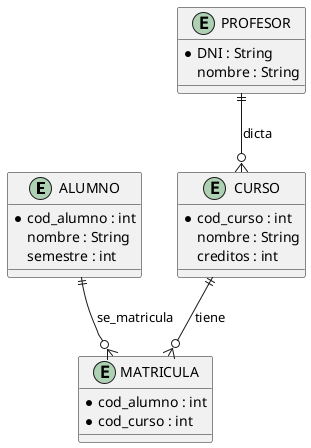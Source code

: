 @startuml
entity ALUMNO {
  *cod_alumno : int
  nombre : String
  semestre : int
}

entity PROFESOR {
  *DNI : String
  nombre : String
}

entity CURSO {
  *cod_curso : int
  nombre : String
  creditos : int
}

entity MATRICULA {
  *cod_alumno : int
  *cod_curso : int
}

ALUMNO ||--o{ MATRICULA : se_matricula
CURSO ||--o{ MATRICULA : tiene
PROFESOR ||--o{ CURSO : dicta
@enduml